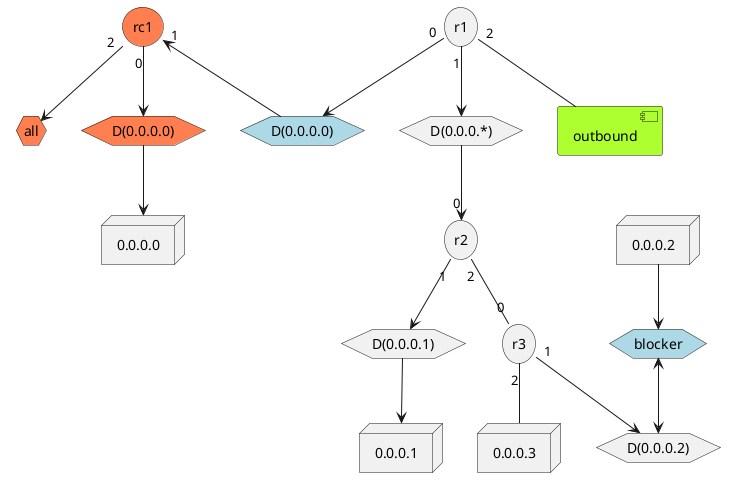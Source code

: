 @startuml subnet-000x-collision
allowmixing

node "0.0.0.0" as mainframe
node "0.0.0.1" as 0_0_0_1
node "0.0.0.2" as 0_0_0_2
node "0.0.0.3" as 0_0_0_3

storage r1
hexagon "D(0.0.0.*)" as D_0_0_0_x
r1 "1" --> D_0_0_0_x

storage r2
D_0_0_0_x --> "0" r2
hexagon "D(0.0.0.1)" as D_0_0_0_1
r2 "1" --> D_0_0_0_1
D_0_0_0_1 --> 0_0_0_1

storage r3
r2 "2" -- "0" r3
hexagon "D(0.0.0.2)" as D_0_0_0_2
r3 "1" --> D_0_0_0_2

r3 "2" -- 0_0_0_3

component outbound #GreenYellow
r1 "2" -- outbound

'reverse
hexagon "D(0.0.0.0)" as D_0_0_0_0 #LightBlue
r1 "0" --> D_0_0_0_0

hexagon blocker #LightBlue
0_0_0_2 --> blocker
blocker <--> D_0_0_0_2

'collision
storage rc1 #Coral
rc1 "1" <-- D_0_0_0_0
hexagon "all" as all1 #Coral
rc1 "2" --> all1

hexagon "D(0.0.0.0)" as D_0_0_0_0_2 #Coral
rc1 "0" --> D_0_0_0_0_2
D_0_0_0_0_2 --> mainframe

@enduml